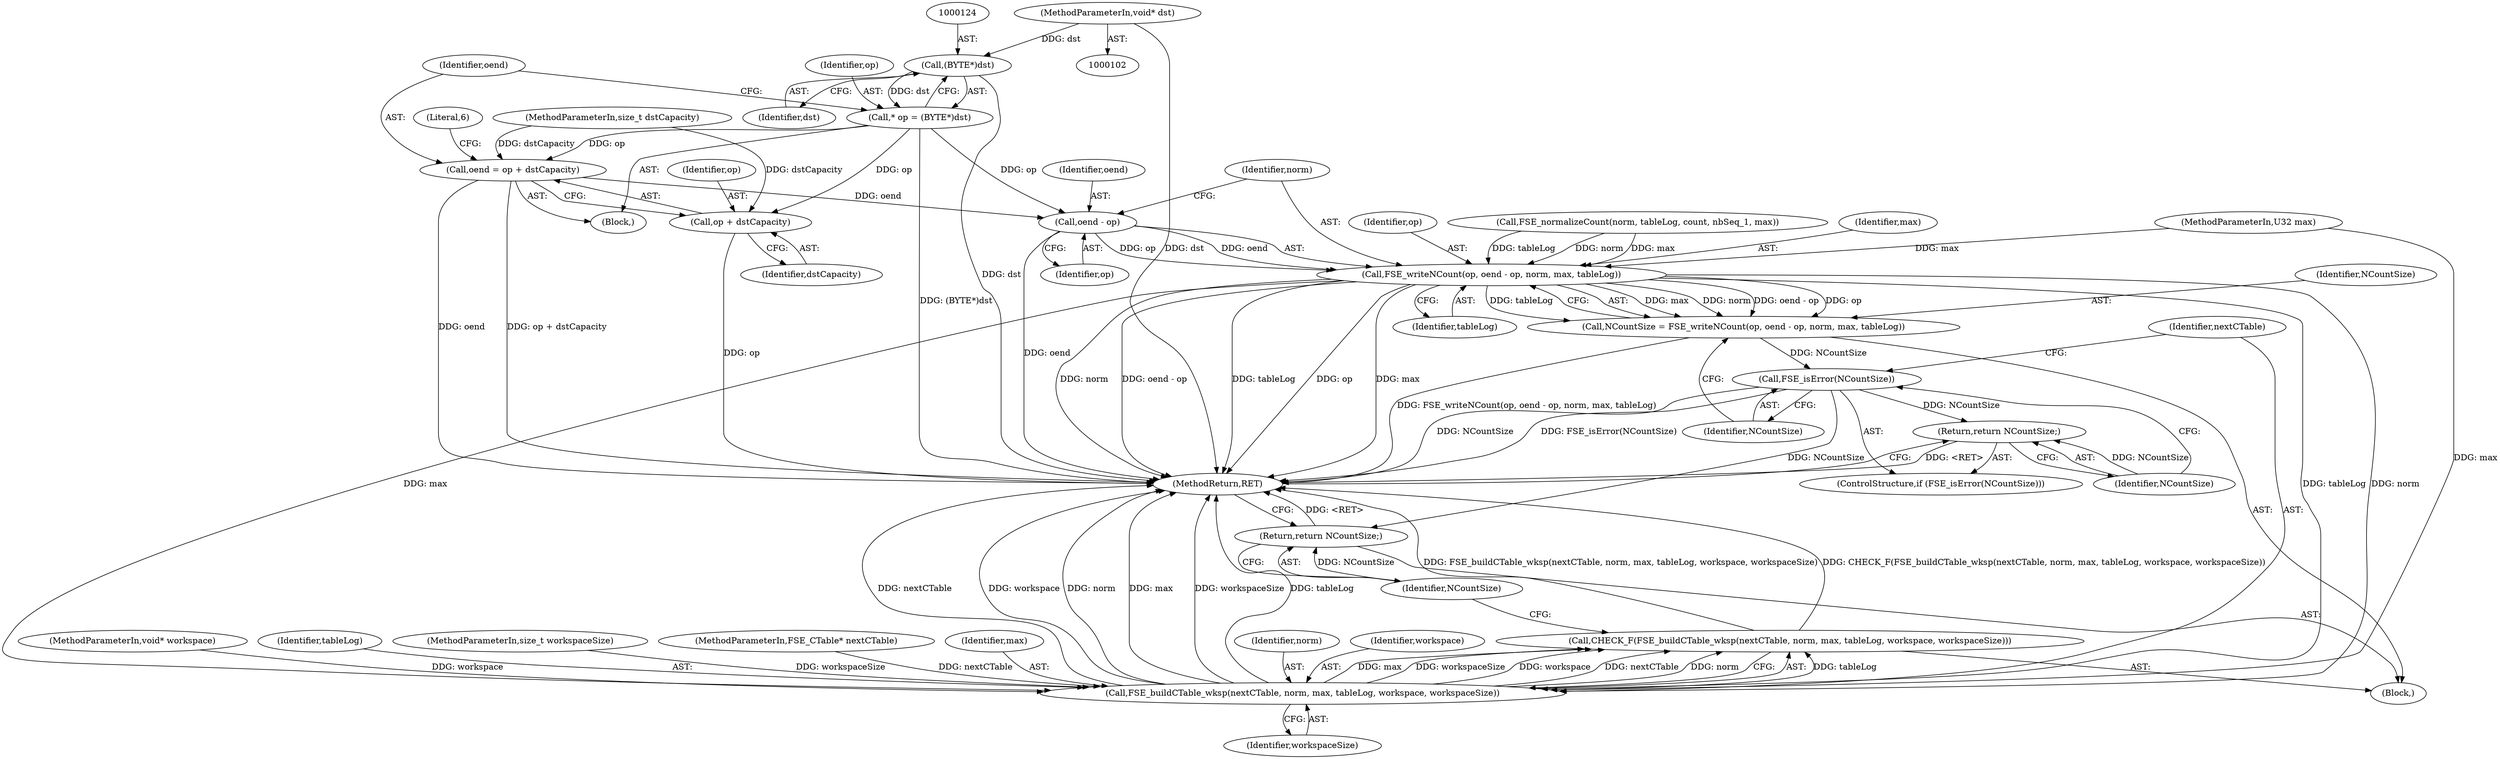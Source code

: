 digraph "0_zstd_3e5cdf1b6a85843e991d7d10f6a2567c15580da0@pointer" {
"1000103" [label="(MethodParameterIn,void* dst)"];
"1000123" [label="(Call,(BYTE*)dst)"];
"1000121" [label="(Call,* op = (BYTE*)dst)"];
"1000126" [label="(Call,oend = op + dstCapacity)"];
"1000232" [label="(Call,oend - op)"];
"1000230" [label="(Call,FSE_writeNCount(op, oend - op, norm, max, tableLog))"];
"1000228" [label="(Call,NCountSize = FSE_writeNCount(op, oend - op, norm, max, tableLog))"];
"1000239" [label="(Call,FSE_isError(NCountSize))"];
"1000241" [label="(Return,return NCountSize;)"];
"1000251" [label="(Return,return NCountSize;)"];
"1000244" [label="(Call,FSE_buildCTable_wksp(nextCTable, norm, max, tableLog, workspace, workspaceSize))"];
"1000243" [label="(Call,CHECK_F(FSE_buildCTable_wksp(nextCTable, norm, max, tableLog, workspace, workspaceSize)))"];
"1000128" [label="(Call,op + dstCapacity)"];
"1000128" [label="(Call,op + dstCapacity)"];
"1000220" [label="(Call,FSE_normalizeCount(norm, tableLog, count, nbSeq_1, max))"];
"1000260" [label="(MethodReturn,RET)"];
"1000228" [label="(Call,NCountSize = FSE_writeNCount(op, oend - op, norm, max, tableLog))"];
"1000246" [label="(Identifier,norm)"];
"1000234" [label="(Identifier,op)"];
"1000245" [label="(Identifier,nextCTable)"];
"1000119" [label="(Block,)"];
"1000229" [label="(Identifier,NCountSize)"];
"1000249" [label="(Identifier,workspace)"];
"1000109" [label="(MethodParameterIn,U32 max)"];
"1000117" [label="(MethodParameterIn,void* workspace)"];
"1000122" [label="(Identifier,op)"];
"1000236" [label="(Identifier,max)"];
"1000226" [label="(Block,)"];
"1000233" [label="(Identifier,oend)"];
"1000237" [label="(Identifier,tableLog)"];
"1000241" [label="(Return,return NCountSize;)"];
"1000239" [label="(Call,FSE_isError(NCountSize))"];
"1000252" [label="(Identifier,NCountSize)"];
"1000235" [label="(Identifier,norm)"];
"1000240" [label="(Identifier,NCountSize)"];
"1000244" [label="(Call,FSE_buildCTable_wksp(nextCTable, norm, max, tableLog, workspace, workspaceSize))"];
"1000125" [label="(Identifier,dst)"];
"1000104" [label="(MethodParameterIn,size_t dstCapacity)"];
"1000243" [label="(Call,CHECK_F(FSE_buildCTable_wksp(nextCTable, norm, max, tableLog, workspace, workspaceSize)))"];
"1000242" [label="(Identifier,NCountSize)"];
"1000250" [label="(Identifier,workspaceSize)"];
"1000248" [label="(Identifier,tableLog)"];
"1000232" [label="(Call,oend - op)"];
"1000238" [label="(ControlStructure,if (FSE_isError(NCountSize)))"];
"1000127" [label="(Identifier,oend)"];
"1000132" [label="(Literal,6)"];
"1000118" [label="(MethodParameterIn,size_t workspaceSize)"];
"1000231" [label="(Identifier,op)"];
"1000121" [label="(Call,* op = (BYTE*)dst)"];
"1000230" [label="(Call,FSE_writeNCount(op, oend - op, norm, max, tableLog))"];
"1000105" [label="(MethodParameterIn,FSE_CTable* nextCTable)"];
"1000247" [label="(Identifier,max)"];
"1000123" [label="(Call,(BYTE*)dst)"];
"1000103" [label="(MethodParameterIn,void* dst)"];
"1000130" [label="(Identifier,dstCapacity)"];
"1000126" [label="(Call,oend = op + dstCapacity)"];
"1000129" [label="(Identifier,op)"];
"1000251" [label="(Return,return NCountSize;)"];
"1000103" -> "1000102"  [label="AST: "];
"1000103" -> "1000260"  [label="DDG: dst"];
"1000103" -> "1000123"  [label="DDG: dst"];
"1000123" -> "1000121"  [label="AST: "];
"1000123" -> "1000125"  [label="CFG: "];
"1000124" -> "1000123"  [label="AST: "];
"1000125" -> "1000123"  [label="AST: "];
"1000121" -> "1000123"  [label="CFG: "];
"1000123" -> "1000260"  [label="DDG: dst"];
"1000123" -> "1000121"  [label="DDG: dst"];
"1000121" -> "1000119"  [label="AST: "];
"1000122" -> "1000121"  [label="AST: "];
"1000127" -> "1000121"  [label="CFG: "];
"1000121" -> "1000260"  [label="DDG: (BYTE*)dst"];
"1000121" -> "1000126"  [label="DDG: op"];
"1000121" -> "1000128"  [label="DDG: op"];
"1000121" -> "1000232"  [label="DDG: op"];
"1000126" -> "1000119"  [label="AST: "];
"1000126" -> "1000128"  [label="CFG: "];
"1000127" -> "1000126"  [label="AST: "];
"1000128" -> "1000126"  [label="AST: "];
"1000132" -> "1000126"  [label="CFG: "];
"1000126" -> "1000260"  [label="DDG: oend"];
"1000126" -> "1000260"  [label="DDG: op + dstCapacity"];
"1000104" -> "1000126"  [label="DDG: dstCapacity"];
"1000126" -> "1000232"  [label="DDG: oend"];
"1000232" -> "1000230"  [label="AST: "];
"1000232" -> "1000234"  [label="CFG: "];
"1000233" -> "1000232"  [label="AST: "];
"1000234" -> "1000232"  [label="AST: "];
"1000235" -> "1000232"  [label="CFG: "];
"1000232" -> "1000260"  [label="DDG: oend"];
"1000232" -> "1000230"  [label="DDG: op"];
"1000232" -> "1000230"  [label="DDG: oend"];
"1000230" -> "1000228"  [label="AST: "];
"1000230" -> "1000237"  [label="CFG: "];
"1000231" -> "1000230"  [label="AST: "];
"1000235" -> "1000230"  [label="AST: "];
"1000236" -> "1000230"  [label="AST: "];
"1000237" -> "1000230"  [label="AST: "];
"1000228" -> "1000230"  [label="CFG: "];
"1000230" -> "1000260"  [label="DDG: oend - op"];
"1000230" -> "1000260"  [label="DDG: tableLog"];
"1000230" -> "1000260"  [label="DDG: max"];
"1000230" -> "1000260"  [label="DDG: norm"];
"1000230" -> "1000260"  [label="DDG: op"];
"1000230" -> "1000228"  [label="DDG: max"];
"1000230" -> "1000228"  [label="DDG: norm"];
"1000230" -> "1000228"  [label="DDG: oend - op"];
"1000230" -> "1000228"  [label="DDG: op"];
"1000230" -> "1000228"  [label="DDG: tableLog"];
"1000220" -> "1000230"  [label="DDG: norm"];
"1000220" -> "1000230"  [label="DDG: max"];
"1000220" -> "1000230"  [label="DDG: tableLog"];
"1000109" -> "1000230"  [label="DDG: max"];
"1000230" -> "1000244"  [label="DDG: norm"];
"1000230" -> "1000244"  [label="DDG: max"];
"1000230" -> "1000244"  [label="DDG: tableLog"];
"1000228" -> "1000226"  [label="AST: "];
"1000229" -> "1000228"  [label="AST: "];
"1000240" -> "1000228"  [label="CFG: "];
"1000228" -> "1000260"  [label="DDG: FSE_writeNCount(op, oend - op, norm, max, tableLog)"];
"1000228" -> "1000239"  [label="DDG: NCountSize"];
"1000239" -> "1000238"  [label="AST: "];
"1000239" -> "1000240"  [label="CFG: "];
"1000240" -> "1000239"  [label="AST: "];
"1000242" -> "1000239"  [label="CFG: "];
"1000245" -> "1000239"  [label="CFG: "];
"1000239" -> "1000260"  [label="DDG: FSE_isError(NCountSize)"];
"1000239" -> "1000260"  [label="DDG: NCountSize"];
"1000239" -> "1000241"  [label="DDG: NCountSize"];
"1000239" -> "1000251"  [label="DDG: NCountSize"];
"1000241" -> "1000238"  [label="AST: "];
"1000241" -> "1000242"  [label="CFG: "];
"1000242" -> "1000241"  [label="AST: "];
"1000260" -> "1000241"  [label="CFG: "];
"1000241" -> "1000260"  [label="DDG: <RET>"];
"1000242" -> "1000241"  [label="DDG: NCountSize"];
"1000251" -> "1000226"  [label="AST: "];
"1000251" -> "1000252"  [label="CFG: "];
"1000252" -> "1000251"  [label="AST: "];
"1000260" -> "1000251"  [label="CFG: "];
"1000251" -> "1000260"  [label="DDG: <RET>"];
"1000252" -> "1000251"  [label="DDG: NCountSize"];
"1000244" -> "1000243"  [label="AST: "];
"1000244" -> "1000250"  [label="CFG: "];
"1000245" -> "1000244"  [label="AST: "];
"1000246" -> "1000244"  [label="AST: "];
"1000247" -> "1000244"  [label="AST: "];
"1000248" -> "1000244"  [label="AST: "];
"1000249" -> "1000244"  [label="AST: "];
"1000250" -> "1000244"  [label="AST: "];
"1000243" -> "1000244"  [label="CFG: "];
"1000244" -> "1000260"  [label="DDG: tableLog"];
"1000244" -> "1000260"  [label="DDG: workspaceSize"];
"1000244" -> "1000260"  [label="DDG: nextCTable"];
"1000244" -> "1000260"  [label="DDG: norm"];
"1000244" -> "1000260"  [label="DDG: max"];
"1000244" -> "1000260"  [label="DDG: workspace"];
"1000244" -> "1000243"  [label="DDG: tableLog"];
"1000244" -> "1000243"  [label="DDG: max"];
"1000244" -> "1000243"  [label="DDG: workspaceSize"];
"1000244" -> "1000243"  [label="DDG: workspace"];
"1000244" -> "1000243"  [label="DDG: nextCTable"];
"1000244" -> "1000243"  [label="DDG: norm"];
"1000105" -> "1000244"  [label="DDG: nextCTable"];
"1000109" -> "1000244"  [label="DDG: max"];
"1000117" -> "1000244"  [label="DDG: workspace"];
"1000118" -> "1000244"  [label="DDG: workspaceSize"];
"1000243" -> "1000226"  [label="AST: "];
"1000252" -> "1000243"  [label="CFG: "];
"1000243" -> "1000260"  [label="DDG: FSE_buildCTable_wksp(nextCTable, norm, max, tableLog, workspace, workspaceSize)"];
"1000243" -> "1000260"  [label="DDG: CHECK_F(FSE_buildCTable_wksp(nextCTable, norm, max, tableLog, workspace, workspaceSize))"];
"1000128" -> "1000130"  [label="CFG: "];
"1000129" -> "1000128"  [label="AST: "];
"1000130" -> "1000128"  [label="AST: "];
"1000128" -> "1000260"  [label="DDG: op"];
"1000104" -> "1000128"  [label="DDG: dstCapacity"];
}
